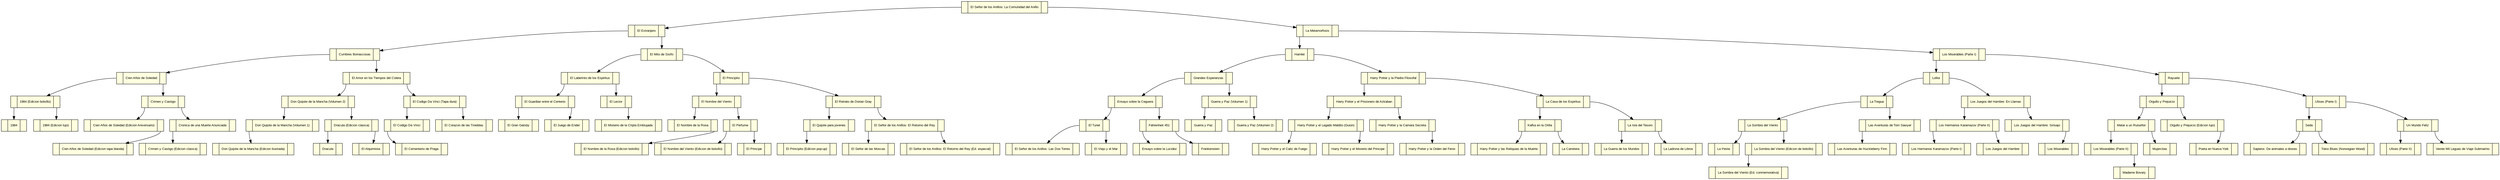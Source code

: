 digraph Arbol {
    rankdir=TB;
    node [shape=record, style=filled, fillcolor=lightyellow, fontname="Arial", fontsize=10];
    n1034403256 [label="<L> | El Señor de los Anillos: La Comunidad del Anillo | <R>"];
    n1471771825 [label="<L> | El Extranjero | <R>"];
    n1034403256:L -> n1471771825;
    n1471771825 [label="<L> | El Extranjero | <R>"];
    n2085467234 [label="<L> | Cumbres Borrascosas | <R>"];
    n1471771825:L -> n2085467234;
    n2085467234 [label="<L> | Cumbres Borrascosas | <R>"];
    n1318278431 [label="<L> | Cien Años de Soledad | <R>"];
    n2085467234:L -> n1318278431;
    n1318278431 [label="<L> | Cien Años de Soledad | <R>"];
    n1314487048 [label="<L> | 1984 (Edicion bolsillo) | <R>"];
    n1318278431:L -> n1314487048;
    n1314487048 [label="<L> | 1984 (Edicion bolsillo) | <R>"];
    n1381601934 [label="<L> | 1984 | <R>"];
    n1314487048:L -> n1381601934;
    n1381601934 [label="<L> | 1984 | <R>"];
    n1135006211 [label="<L> | 1984 (Edicion lujo) | <R>"];
    n1314487048:R -> n1135006211;
    n1135006211 [label="<L> | 1984 (Edicion lujo) | <R>"];
    n399068357 [label="<L> | Crimen y Castigo | <R>"];
    n1318278431:R -> n399068357;
    n399068357 [label="<L> | Crimen y Castigo | <R>"];
    n315487247 [label="<L> | Cien Años de Soledad (Edicion Aniversario) | <R>"];
    n399068357:L -> n315487247;
    n315487247 [label="<L> | Cien Años de Soledad (Edicion Aniversario) | <R>"];
    n211732794 [label="<L> | Cien Años de Soledad (Edicion tapa blanda) | <R>"];
    n315487247:R -> n211732794;
    n211732794 [label="<L> | Cien Años de Soledad (Edicion tapa blanda) | <R>"];
    n2044540000 [label="<L> | Cronica de una Muerte Anunciada | <R>"];
    n399068357:R -> n2044540000;
    n2044540000 [label="<L> | Cronica de una Muerte Anunciada | <R>"];
    n607121658 [label="<L> | Crimen y Castigo (Edicion clasica) | <R>"];
    n2044540000:L -> n607121658;
    n607121658 [label="<L> | Crimen y Castigo (Edicion clasica) | <R>"];
    n1505695228 [label="<L> | El Amor en los Tiempos del Colera | <R>"];
    n2085467234:R -> n1505695228;
    n1505695228 [label="<L> | El Amor en los Tiempos del Colera | <R>"];
    n596820200 [label="<L> | Don Quijote de la Mancha (Volumen 2) | <R>"];
    n1505695228:L -> n596820200;
    n596820200 [label="<L> | Don Quijote de la Mancha (Volumen 2) | <R>"];
    n863801038 [label="<L> | Don Quijote de la Mancha (Volumen 1) | <R>"];
    n596820200:L -> n863801038;
    n863801038 [label="<L> | Don Quijote de la Mancha (Volumen 1) | <R>"];
    n1754206331 [label="<L> | Don Quijote de la Mancha (Edicion ilustrada) | <R>"];
    n863801038:L -> n1754206331;
    n1754206331 [label="<L> | Don Quijote de la Mancha (Edicion ilustrada) | <R>"];
    n1237248099 [label="<L> | Dracula (Edicion clasica) | <R>"];
    n596820200:R -> n1237248099;
    n1237248099 [label="<L> | Dracula (Edicion clasica) | <R>"];
    n2090787900 [label="<L> | Dracula | <R>"];
    n1237248099:L -> n2090787900;
    n2090787900 [label="<L> | Dracula | <R>"];
    n734207903 [label="<L> | El Alquimista | <R>"];
    n1237248099:R -> n734207903;
    n734207903 [label="<L> | El Alquimista | <R>"];
    n996138580 [label="<L> | El Codigo Da Vinci (Tapa dura) | <R>"];
    n1505695228:R -> n996138580;
    n996138580 [label="<L> | El Codigo Da Vinci (Tapa dura) | <R>"];
    n94160044 [label="<L> | El Codigo Da Vinci | <R>"];
    n996138580:L -> n94160044;
    n94160044 [label="<L> | El Codigo Da Vinci | <R>"];
    n245919527 [label="<L> | El Cementerio de Praga | <R>"];
    n94160044:L -> n245919527;
    n245919527 [label="<L> | El Cementerio de Praga | <R>"];
    n1034204810 [label="<L> | El Corazon de las Tinieblas | <R>"];
    n996138580:R -> n1034204810;
    n1034204810 [label="<L> | El Corazon de las Tinieblas | <R>"];
    n2018271764 [label="<L> | El Mito de Sisifo | <R>"];
    n1471771825:R -> n2018271764;
    n2018271764 [label="<L> | El Mito de Sisifo | <R>"];
    n462843925 [label="<L> | El Laberinto de los Espiritus | <R>"];
    n2018271764:L -> n462843925;
    n462843925 [label="<L> | El Laberinto de los Espiritus | <R>"];
    n1443558679 [label="<L> | El Guardian entre el Centeno | <R>"];
    n462843925:L -> n1443558679;
    n1443558679 [label="<L> | El Guardian entre el Centeno | <R>"];
    n1308756410 [label="<L> | El Gran Gatsby | <R>"];
    n1443558679:L -> n1308756410;
    n1308756410 [label="<L> | El Gran Gatsby | <R>"];
    n1430625964 [label="<L> | El Juego de Ender | <R>"];
    n1443558679:R -> n1430625964;
    n1430625964 [label="<L> | El Juego de Ender | <R>"];
    n2113624777 [label="<L> | El Lector | <R>"];
    n462843925:R -> n2113624777;
    n2113624777 [label="<L> | El Lector | <R>"];
    n2086185516 [label="<L> | El Misterio de la Cripta Embrujada | <R>"];
    n2113624777:R -> n2086185516;
    n2086185516 [label="<L> | El Misterio de la Cripta Embrujada | <R>"];
    n575218628 [label="<L> | El Principito | <R>"];
    n2018271764:R -> n575218628;
    n575218628 [label="<L> | El Principito | <R>"];
    n1535146463 [label="<L> | El Nombre del Viento | <R>"];
    n575218628:L -> n1535146463;
    n1535146463 [label="<L> | El Nombre del Viento | <R>"];
    n2089442676 [label="<L> | El Nombre de la Rosa | <R>"];
    n1535146463:L -> n2089442676;
    n2089442676 [label="<L> | El Nombre de la Rosa | <R>"];
    n1169850627 [label="<L> | El Nombre de la Rosa (Edicion bolsillo) | <R>"];
    n2089442676:R -> n1169850627;
    n1169850627 [label="<L> | El Nombre de la Rosa (Edicion bolsillo) | <R>"];
    n772197747 [label="<L> | El Perfume | <R>"];
    n1535146463:R -> n772197747;
    n772197747 [label="<L> | El Perfume | <R>"];
    n1989150701 [label="<L> | El Nombre del Viento (Edicion de bolsillo) | <R>"];
    n772197747:L -> n1989150701;
    n1989150701 [label="<L> | El Nombre del Viento (Edicion de bolsillo) | <R>"];
    n1482655158 [label="<L> | El Principe | <R>"];
    n772197747:R -> n1482655158;
    n1482655158 [label="<L> | El Principe | <R>"];
    n1241294119 [label="<L> | El Retrato de Dorian Gray | <R>"];
    n575218628:R -> n1241294119;
    n1241294119 [label="<L> | El Retrato de Dorian Gray | <R>"];
    n1367970878 [label="<L> | El Quijote para jovenes | <R>"];
    n1241294119:L -> n1367970878;
    n1367970878 [label="<L> | El Quijote para jovenes | <R>"];
    n659578509 [label="<L> | El Principito (Edicion pop-up) | <R>"];
    n1367970878:L -> n659578509;
    n659578509 [label="<L> | El Principito (Edicion pop-up) | <R>"];
    n59121124 [label="<L> | El Señor de los Anillos: El Retorno del Rey | <R>"];
    n1241294119:R -> n59121124;
    n59121124 [label="<L> | El Señor de los Anillos: El Retorno del Rey | <R>"];
    n805258542 [label="<L> | El Señor de las Moscas | <R>"];
    n59121124:L -> n805258542;
    n805258542 [label="<L> | El Señor de las Moscas | <R>"];
    n852102283 [label="<L> | El Señor de los Anillos: El Retorno del Rey (Ed. especial) | <R>"];
    n59121124:R -> n852102283;
    n852102283 [label="<L> | El Señor de los Anillos: El Retorno del Rey (Ed. especial) | <R>"];
    n399218793 [label="<L> | La Metamorfosis | <R>"];
    n1034403256:R -> n399218793;
    n399218793 [label="<L> | La Metamorfosis | <R>"];
    n605150793 [label="<L> | Hamlet | <R>"];
    n399218793:L -> n605150793;
    n605150793 [label="<L> | Hamlet | <R>"];
    n1897019856 [label="<L> | Grandes Esperanzas | <R>"];
    n605150793:L -> n1897019856;
    n1897019856 [label="<L> | Grandes Esperanzas | <R>"];
    n333372717 [label="<L> | Ensayo sobre la Ceguera | <R>"];
    n1897019856:L -> n333372717;
    n333372717 [label="<L> | Ensayo sobre la Ceguera | <R>"];
    n1478301679 [label="<L> | El Tunel | <R>"];
    n333372717:L -> n1478301679;
    n1478301679 [label="<L> | El Tunel | <R>"];
    n1918134579 [label="<L> | El Señor de los Anillos: Las Dos Torres | <R>"];
    n1478301679:L -> n1918134579;
    n1918134579 [label="<L> | El Señor de los Anillos: Las Dos Torres | <R>"];
    n317198864 [label="<L> | El Viejo y el Mar | <R>"];
    n1478301679:R -> n317198864;
    n317198864 [label="<L> | El Viejo y el Mar | <R>"];
    n2008711893 [label="<L> | Fahrenheit 451 | <R>"];
    n333372717:R -> n2008711893;
    n2008711893 [label="<L> | Fahrenheit 451 | <R>"];
    n1202213282 [label="<L> | Ensayo sobre la Lucidez | <R>"];
    n2008711893:L -> n1202213282;
    n1202213282 [label="<L> | Ensayo sobre la Lucidez | <R>"];
    n384087445 [label="<L> | Frankenstein | <R>"];
    n2008711893:R -> n384087445;
    n384087445 [label="<L> | Frankenstein | <R>"];
    n1145986507 [label="<L> | Guerra y Paz (Volumen 1) | <R>"];
    n1897019856:R -> n1145986507;
    n1145986507 [label="<L> | Guerra y Paz (Volumen 1) | <R>"];
    n1740751805 [label="<L> | Guerra y Paz | <R>"];
    n1145986507:L -> n1740751805;
    n1740751805 [label="<L> | Guerra y Paz | <R>"];
    n1658960806 [label="<L> | Guerra y Paz (Volumen 2) | <R>"];
    n1145986507:R -> n1658960806;
    n1658960806 [label="<L> | Guerra y Paz (Volumen 2) | <R>"];
    n1369109106 [label="<L> | Harry Potter y la Piedra Filosofal | <R>"];
    n605150793:R -> n1369109106;
    n1369109106 [label="<L> | Harry Potter y la Piedra Filosofal | <R>"];
    n1737248143 [label="<L> | Harry Potter y el Prisionero de Azkaban | <R>"];
    n1369109106:L -> n1737248143;
    n1737248143 [label="<L> | Harry Potter y el Prisionero de Azkaban | <R>"];
    n247052008 [label="<L> | Harry Potter y el Legado Maldito (Guion) | <R>"];
    n1737248143:L -> n247052008;
    n247052008 [label="<L> | Harry Potter y el Legado Maldito (Guion) | <R>"];
    n1634340882 [label="<L> | Harry Potter y el Caliz de Fuego | <R>"];
    n247052008:L -> n1634340882;
    n1634340882 [label="<L> | Harry Potter y el Caliz de Fuego | <R>"];
    n1734702895 [label="<L> | Harry Potter y el Misterio del Principe | <R>"];
    n247052008:R -> n1734702895;
    n1734702895 [label="<L> | Harry Potter y el Misterio del Principe | <R>"];
    n1652600441 [label="<L> | Harry Potter y la Camara Secreta | <R>"];
    n1737248143:R -> n1652600441;
    n1652600441 [label="<L> | Harry Potter y la Camara Secreta | <R>"];
    n567106103 [label="<L> | Harry Potter y la Orden del Fenix | <R>"];
    n1652600441:R -> n567106103;
    n567106103 [label="<L> | Harry Potter y la Orden del Fenix | <R>"];
    n269890716 [label="<L> | La Casa de los Espiritus | <R>"];
    n1369109106:R -> n269890716;
    n269890716 [label="<L> | La Casa de los Espiritus | <R>"];
    n1552344510 [label="<L> | Kafka en la Orilla | <R>"];
    n269890716:L -> n1552344510;
    n1552344510 [label="<L> | Kafka en la Orilla | <R>"];
    n991066929 [label="<L> | Harry Potter y las Reliquias de la Muerte | <R>"];
    n1552344510:L -> n991066929;
    n991066929 [label="<L> | Harry Potter y las Reliquias de la Muerte | <R>"];
    n1883603590 [label="<L> | La Carretera | <R>"];
    n1552344510:R -> n1883603590;
    n1883603590 [label="<L> | La Carretera | <R>"];
    n1364650694 [label="<L> | La Isla del Tesoro | <R>"];
    n269890716:R -> n1364650694;
    n1364650694 [label="<L> | La Isla del Tesoro | <R>"];
    n982928967 [label="<L> | La Guerra de los Mundos | <R>"];
    n1364650694:L -> n982928967;
    n982928967 [label="<L> | La Guerra de los Mundos | <R>"];
    n318071255 [label="<L> | La Ladrona de Libros | <R>"];
    n1364650694:R -> n318071255;
    n318071255 [label="<L> | La Ladrona de Libros | <R>"];
    n1324908733 [label="<L> | Los Miserables (Parte I) | <R>"];
    n399218793:R -> n1324908733;
    n1324908733 [label="<L> | Los Miserables (Parte I) | <R>"];
    n681464702 [label="<L> | Lolita | <R>"];
    n1324908733:L -> n681464702;
    n681464702 [label="<L> | Lolita | <R>"];
    n544392284 [label="<L> | La Tregua | <R>"];
    n681464702:L -> n544392284;
    n544392284 [label="<L> | La Tregua | <R>"];
    n422634076 [label="<L> | La Sombra del Viento | <R>"];
    n544392284:L -> n422634076;
    n422634076 [label="<L> | La Sombra del Viento | <R>"];
    n323445935 [label="<L> | La Peste | <R>"];
    n422634076:L -> n323445935;
    n323445935 [label="<L> | La Peste | <R>"];
    n1234747418 [label="<L> | La Sombra del Viento (Edicion de bolsillo) | <R>"];
    n422634076:R -> n1234747418;
    n1234747418 [label="<L> | La Sombra del Viento (Edicion de bolsillo) | <R>"];
    n2139008337 [label="<L> | La Sombra del Viento (Ed. conmemorativa) | <R>"];
    n1234747418:L -> n2139008337;
    n2139008337 [label="<L> | La Sombra del Viento (Ed. conmemorativa) | <R>"];
    n1631748832 [label="<L> | Las Aventuras de Tom Sawyer | <R>"];
    n544392284:R -> n1631748832;
    n1631748832 [label="<L> | Las Aventuras de Tom Sawyer | <R>"];
    n1225322619 [label="<L> | Las Aventuras de Huckleberry Finn | <R>"];
    n1631748832:L -> n1225322619;
    n1225322619 [label="<L> | Las Aventuras de Huckleberry Finn | <R>"];
    n1184854352 [label="<L> | Los Juegos del Hambre: En Llamas | <R>"];
    n681464702:R -> n1184854352;
    n1184854352 [label="<L> | Los Juegos del Hambre: En Llamas | <R>"];
    n1275152631 [label="<L> | Los Hermanos Karamazov (Parte II) | <R>"];
    n1184854352:L -> n1275152631;
    n1275152631 [label="<L> | Los Hermanos Karamazov (Parte II) | <R>"];
    n958498325 [label="<L> | Los Hermanos Karamazov (Parte I) | <R>"];
    n1275152631:L -> n958498325;
    n958498325 [label="<L> | Los Hermanos Karamazov (Parte I) | <R>"];
    n933507682 [label="<L> | Los Juegos del Hambre | <R>"];
    n1275152631:R -> n933507682;
    n933507682 [label="<L> | Los Juegos del Hambre | <R>"];
    n168607799 [label="<L> | Los Juegos del Hambre: Sinsajo | <R>"];
    n1184854352:R -> n168607799;
    n168607799 [label="<L> | Los Juegos del Hambre: Sinsajo | <R>"];
    n1284274033 [label="<L> | Los Miserables | <R>"];
    n168607799:R -> n1284274033;
    n1284274033 [label="<L> | Los Miserables | <R>"];
    n2032685531 [label="<L> | Rayuela | <R>"];
    n1324908733:R -> n2032685531;
    n2032685531 [label="<L> | Rayuela | <R>"];
    n1871268798 [label="<L> | Orgullo y Prejuicio | <R>"];
    n2032685531:L -> n1871268798;
    n1871268798 [label="<L> | Orgullo y Prejuicio | <R>"];
    n65544960 [label="<L> | Matar a un Ruiseñor | <R>"];
    n1871268798:L -> n65544960;
    n65544960 [label="<L> | Matar a un Ruiseñor | <R>"];
    n745602035 [label="<L> | Los Miserables (Parte II) | <R>"];
    n65544960:L -> n745602035;
    n745602035 [label="<L> | Los Miserables (Parte II) | <R>"];
    n401461551 [label="<L> | Madame Bovary | <R>"];
    n745602035:R -> n401461551;
    n401461551 [label="<L> | Madame Bovary | <R>"];
    n849132759 [label="<L> | Mujercitas | <R>"];
    n65544960:R -> n849132759;
    n849132759 [label="<L> | Mujercitas | <R>"];
    n1890482599 [label="<L> | Orgullo y Prejuicio (Edicion lujo) | <R>"];
    n1871268798:R -> n1890482599;
    n1890482599 [label="<L> | Orgullo y Prejuicio (Edicion lujo) | <R>"];
    n1537915682 [label="<L> | Poeta en Nueva York | <R>"];
    n1890482599:R -> n1537915682;
    n1537915682 [label="<L> | Poeta en Nueva York | <R>"];
    n582446545 [label="<L> | Ulises (Parte I) | <R>"];
    n2032685531:R -> n582446545;
    n582446545 [label="<L> | Ulises (Parte I) | <R>"];
    n1973028692 [label="<L> | Seda | <R>"];
    n582446545:L -> n1973028692;
    n1973028692 [label="<L> | Seda | <R>"];
    n1996110593 [label="<L> | Sapiens: De animales a dioses | <R>"];
    n1973028692:L -> n1996110593;
    n1996110593 [label="<L> | Sapiens: De animales a dioses | <R>"];
    n2013789527 [label="<L> | Tokio Blues (Norwegian Wood) | <R>"];
    n1973028692:R -> n2013789527;
    n2013789527 [label="<L> | Tokio Blues (Norwegian Wood) | <R>"];
    n1640484451 [label="<L> | Un Mundo Feliz | <R>"];
    n582446545:R -> n1640484451;
    n1640484451 [label="<L> | Un Mundo Feliz | <R>"];
    n1145226664 [label="<L> | Ulises (Parte II) | <R>"];
    n1640484451:L -> n1145226664;
    n1145226664 [label="<L> | Ulises (Parte II) | <R>"];
    n1665653778 [label="<L> | Veinte Mil Leguas de Viaje Submarino | <R>"];
    n1640484451:R -> n1665653778;
    n1665653778 [label="<L> | Veinte Mil Leguas de Viaje Submarino | <R>"];
}
